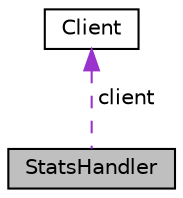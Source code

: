 digraph "StatsHandler"
{
  edge [fontname="Helvetica",fontsize="10",labelfontname="Helvetica",labelfontsize="10"];
  node [fontname="Helvetica",fontsize="10",shape=record];
  Node1 [label="StatsHandler",height=0.2,width=0.4,color="black", fillcolor="grey75", style="filled", fontcolor="black"];
  Node2 -> Node1 [dir="back",color="darkorchid3",fontsize="10",style="dashed",label=" client" ,fontname="Helvetica"];
  Node2 [label="Client",height=0.2,width=0.4,color="black", fillcolor="white", style="filled",URL="$d3/d7a/class_client.html"];
}
